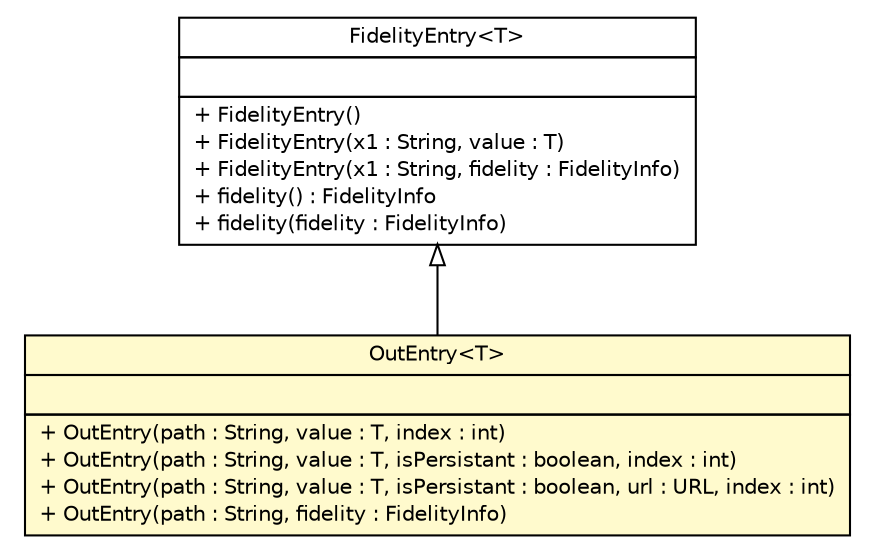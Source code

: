 #!/usr/local/bin/dot
#
# Class diagram 
# Generated by UMLGraph version R5_6 (http://www.umlgraph.org/)
#

digraph G {
	edge [fontname="Helvetica",fontsize=10,labelfontname="Helvetica",labelfontsize=10];
	node [fontname="Helvetica",fontsize=10,shape=plaintext];
	nodesep=0.25;
	ranksep=0.5;
	// sorcer.co.tuple.FidelityEntry<T>
	c401972 [label=<<table title="sorcer.co.tuple.FidelityEntry" border="0" cellborder="1" cellspacing="0" cellpadding="2" port="p" href="./FidelityEntry.html">
		<tr><td><table border="0" cellspacing="0" cellpadding="1">
<tr><td align="center" balign="center"> FidelityEntry&lt;T&gt; </td></tr>
		</table></td></tr>
		<tr><td><table border="0" cellspacing="0" cellpadding="1">
<tr><td align="left" balign="left">  </td></tr>
		</table></td></tr>
		<tr><td><table border="0" cellspacing="0" cellpadding="1">
<tr><td align="left" balign="left"> + FidelityEntry() </td></tr>
<tr><td align="left" balign="left"> + FidelityEntry(x1 : String, value : T) </td></tr>
<tr><td align="left" balign="left"> + FidelityEntry(x1 : String, fidelity : FidelityInfo) </td></tr>
<tr><td align="left" balign="left"> + fidelity() : FidelityInfo </td></tr>
<tr><td align="left" balign="left"> + fidelity(fidelity : FidelityInfo) </td></tr>
		</table></td></tr>
		</table>>, URL="./FidelityEntry.html", fontname="Helvetica", fontcolor="black", fontsize=10.0];
	// sorcer.co.tuple.OutEntry<T>
	c401975 [label=<<table title="sorcer.co.tuple.OutEntry" border="0" cellborder="1" cellspacing="0" cellpadding="2" port="p" bgcolor="lemonChiffon" href="./OutEntry.html">
		<tr><td><table border="0" cellspacing="0" cellpadding="1">
<tr><td align="center" balign="center"> OutEntry&lt;T&gt; </td></tr>
		</table></td></tr>
		<tr><td><table border="0" cellspacing="0" cellpadding="1">
<tr><td align="left" balign="left">  </td></tr>
		</table></td></tr>
		<tr><td><table border="0" cellspacing="0" cellpadding="1">
<tr><td align="left" balign="left"> + OutEntry(path : String, value : T, index : int) </td></tr>
<tr><td align="left" balign="left"> + OutEntry(path : String, value : T, isPersistant : boolean, index : int) </td></tr>
<tr><td align="left" balign="left"> + OutEntry(path : String, value : T, isPersistant : boolean, url : URL, index : int) </td></tr>
<tr><td align="left" balign="left"> + OutEntry(path : String, fidelity : FidelityInfo) </td></tr>
		</table></td></tr>
		</table>>, URL="./OutEntry.html", fontname="Helvetica", fontcolor="black", fontsize=10.0];
	//sorcer.co.tuple.OutEntry<T> extends sorcer.co.tuple.FidelityEntry<T>
	c401972:p -> c401975:p [dir=back,arrowtail=empty];
}

